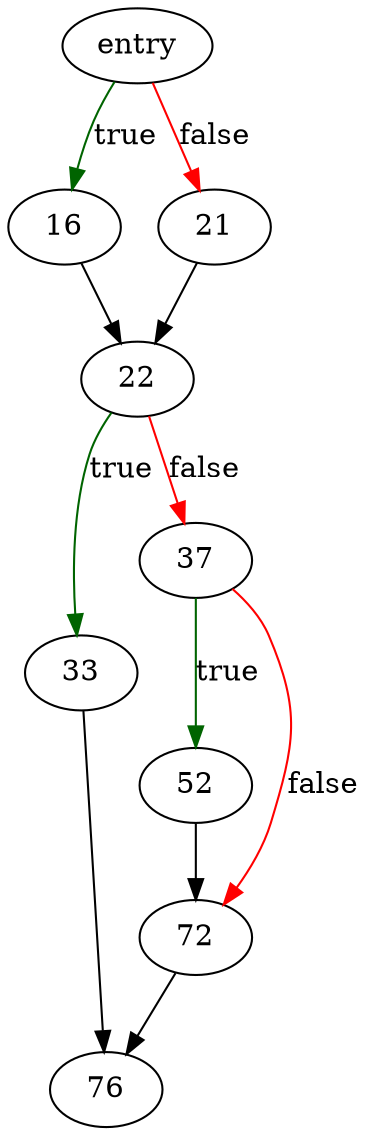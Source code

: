 digraph "growOpArray" {
	// Node definitions.
	2 [label=entry];
	16;
	21;
	22;
	33;
	37;
	52;
	72;
	76;

	// Edge definitions.
	2 -> 16 [
		color=darkgreen
		label=true
	];
	2 -> 21 [
		color=red
		label=false
	];
	16 -> 22;
	21 -> 22;
	22 -> 33 [
		color=darkgreen
		label=true
	];
	22 -> 37 [
		color=red
		label=false
	];
	33 -> 76;
	37 -> 52 [
		color=darkgreen
		label=true
	];
	37 -> 72 [
		color=red
		label=false
	];
	52 -> 72;
	72 -> 76;
}